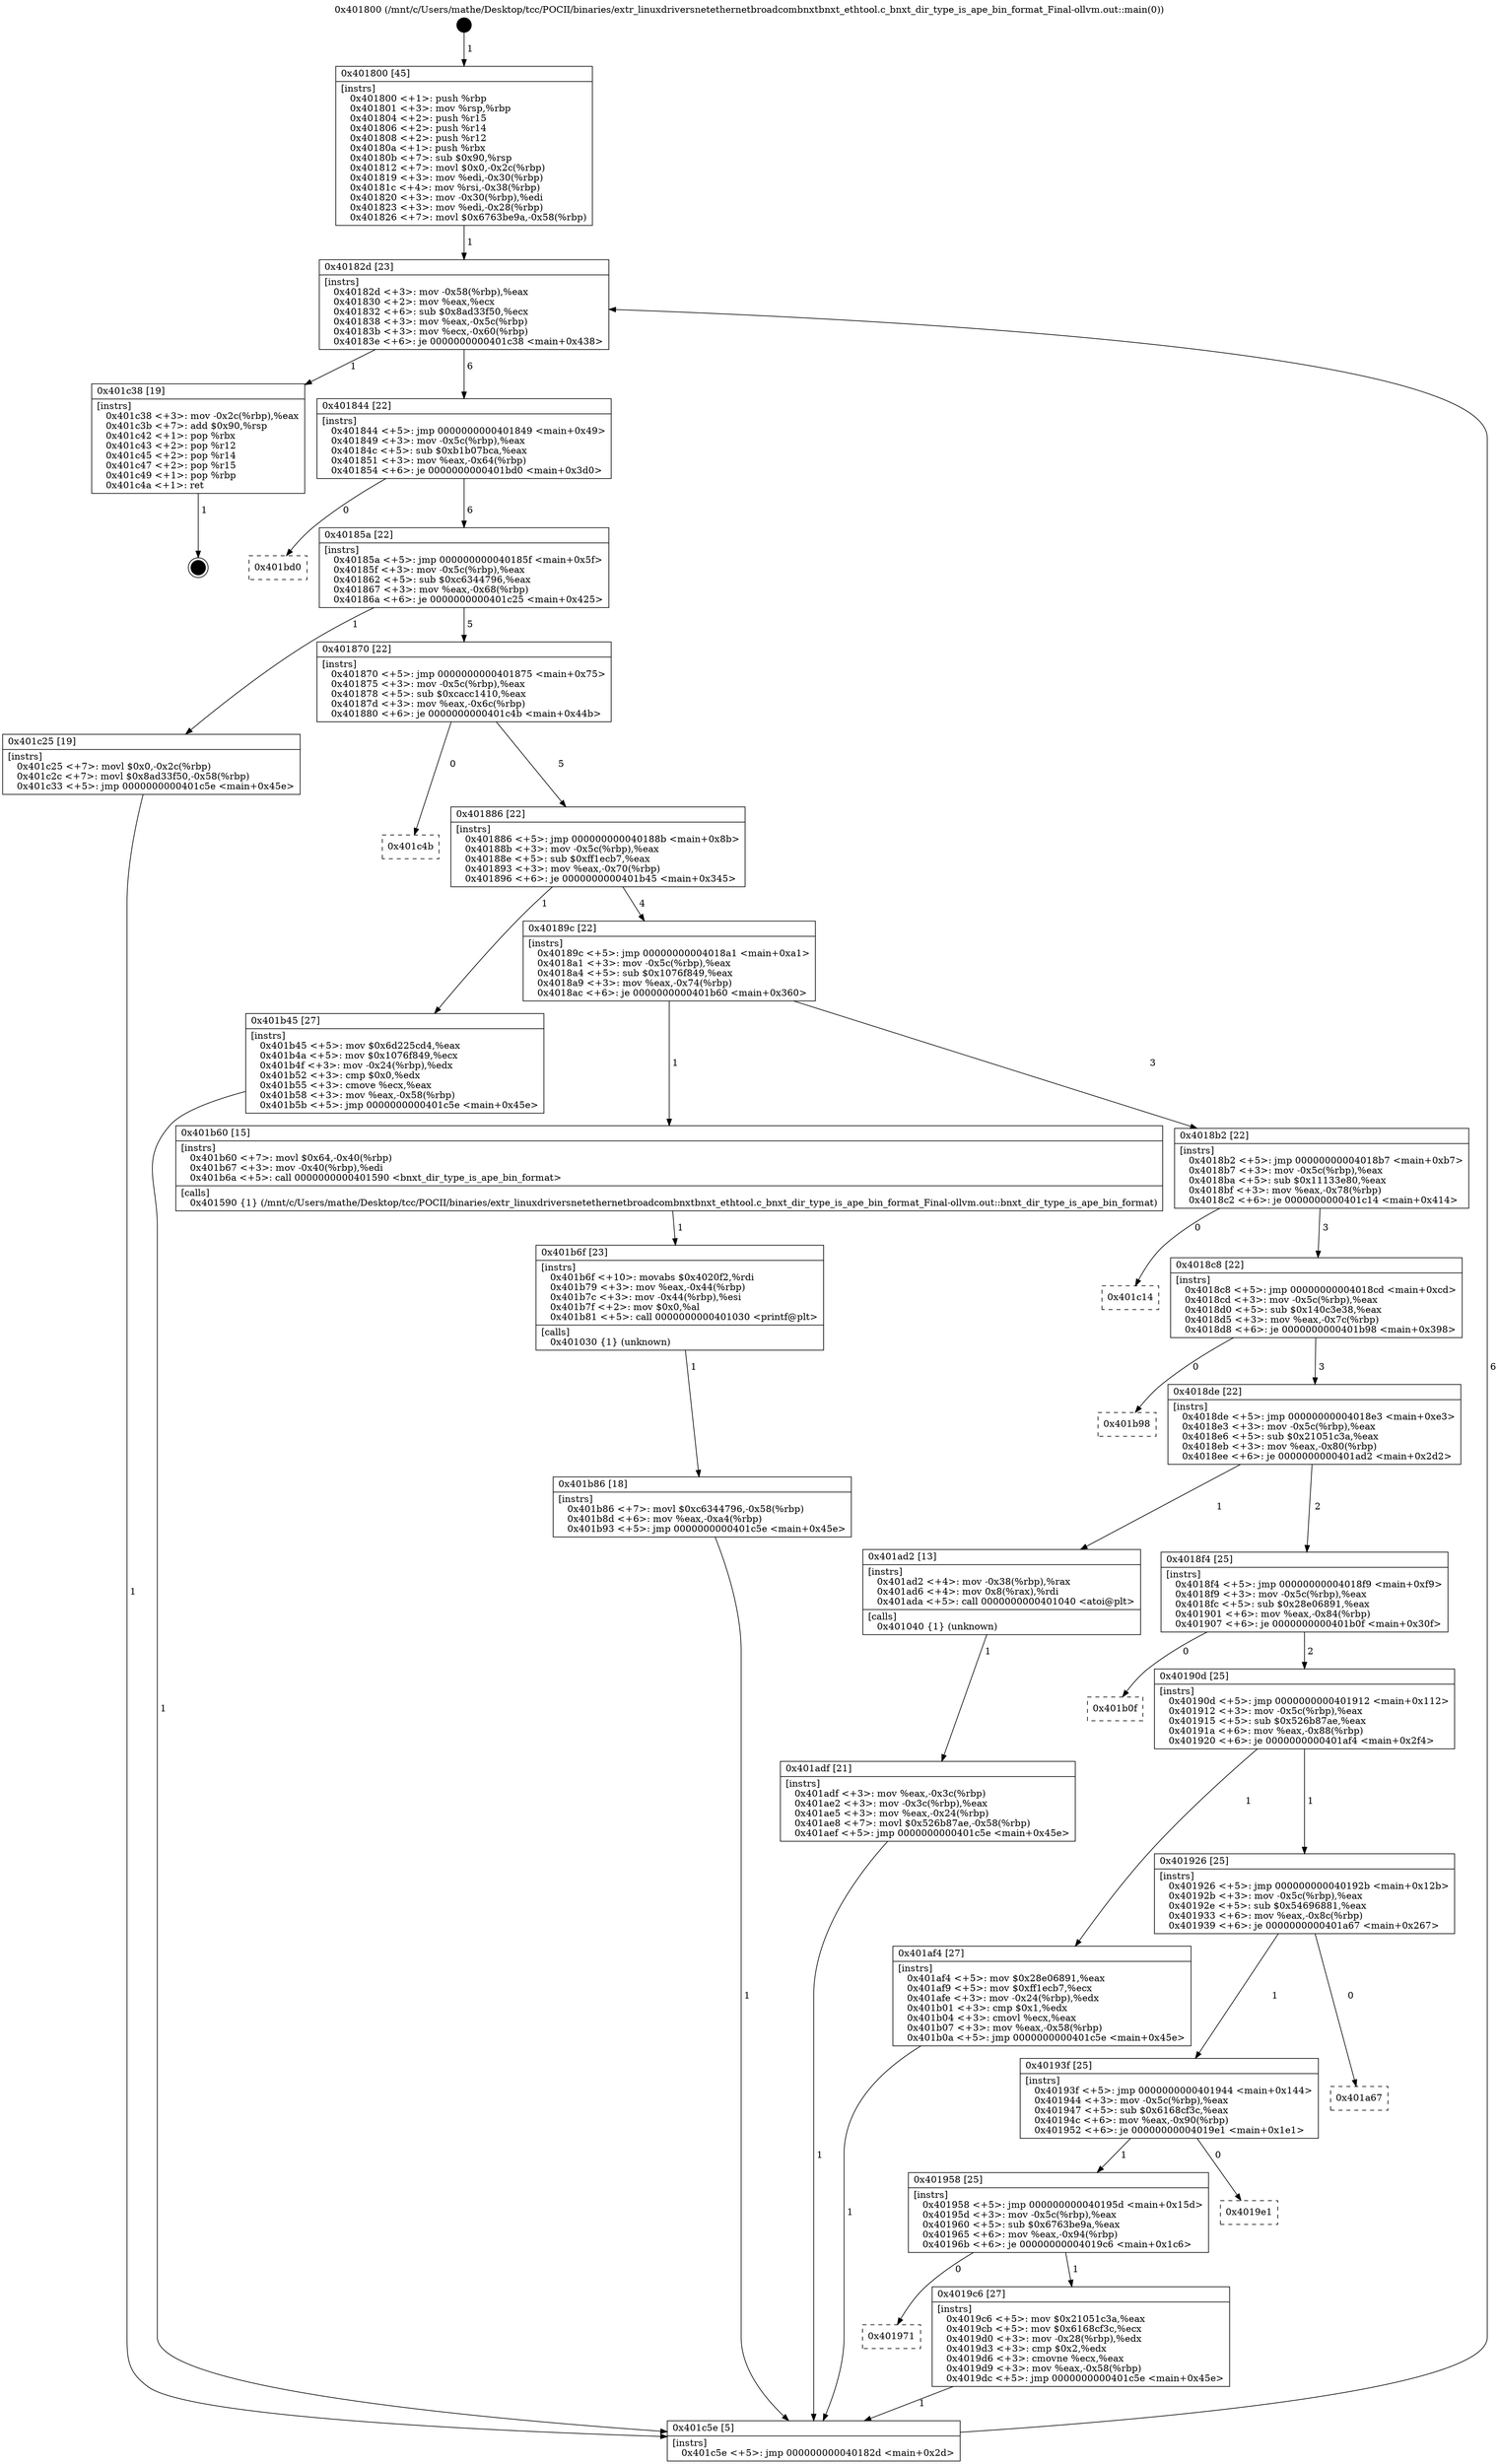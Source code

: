 digraph "0x401800" {
  label = "0x401800 (/mnt/c/Users/mathe/Desktop/tcc/POCII/binaries/extr_linuxdriversnetethernetbroadcombnxtbnxt_ethtool.c_bnxt_dir_type_is_ape_bin_format_Final-ollvm.out::main(0))"
  labelloc = "t"
  node[shape=record]

  Entry [label="",width=0.3,height=0.3,shape=circle,fillcolor=black,style=filled]
  "0x40182d" [label="{
     0x40182d [23]\l
     | [instrs]\l
     &nbsp;&nbsp;0x40182d \<+3\>: mov -0x58(%rbp),%eax\l
     &nbsp;&nbsp;0x401830 \<+2\>: mov %eax,%ecx\l
     &nbsp;&nbsp;0x401832 \<+6\>: sub $0x8ad33f50,%ecx\l
     &nbsp;&nbsp;0x401838 \<+3\>: mov %eax,-0x5c(%rbp)\l
     &nbsp;&nbsp;0x40183b \<+3\>: mov %ecx,-0x60(%rbp)\l
     &nbsp;&nbsp;0x40183e \<+6\>: je 0000000000401c38 \<main+0x438\>\l
  }"]
  "0x401c38" [label="{
     0x401c38 [19]\l
     | [instrs]\l
     &nbsp;&nbsp;0x401c38 \<+3\>: mov -0x2c(%rbp),%eax\l
     &nbsp;&nbsp;0x401c3b \<+7\>: add $0x90,%rsp\l
     &nbsp;&nbsp;0x401c42 \<+1\>: pop %rbx\l
     &nbsp;&nbsp;0x401c43 \<+2\>: pop %r12\l
     &nbsp;&nbsp;0x401c45 \<+2\>: pop %r14\l
     &nbsp;&nbsp;0x401c47 \<+2\>: pop %r15\l
     &nbsp;&nbsp;0x401c49 \<+1\>: pop %rbp\l
     &nbsp;&nbsp;0x401c4a \<+1\>: ret\l
  }"]
  "0x401844" [label="{
     0x401844 [22]\l
     | [instrs]\l
     &nbsp;&nbsp;0x401844 \<+5\>: jmp 0000000000401849 \<main+0x49\>\l
     &nbsp;&nbsp;0x401849 \<+3\>: mov -0x5c(%rbp),%eax\l
     &nbsp;&nbsp;0x40184c \<+5\>: sub $0xb1b07bca,%eax\l
     &nbsp;&nbsp;0x401851 \<+3\>: mov %eax,-0x64(%rbp)\l
     &nbsp;&nbsp;0x401854 \<+6\>: je 0000000000401bd0 \<main+0x3d0\>\l
  }"]
  Exit [label="",width=0.3,height=0.3,shape=circle,fillcolor=black,style=filled,peripheries=2]
  "0x401bd0" [label="{
     0x401bd0\l
  }", style=dashed]
  "0x40185a" [label="{
     0x40185a [22]\l
     | [instrs]\l
     &nbsp;&nbsp;0x40185a \<+5\>: jmp 000000000040185f \<main+0x5f\>\l
     &nbsp;&nbsp;0x40185f \<+3\>: mov -0x5c(%rbp),%eax\l
     &nbsp;&nbsp;0x401862 \<+5\>: sub $0xc6344796,%eax\l
     &nbsp;&nbsp;0x401867 \<+3\>: mov %eax,-0x68(%rbp)\l
     &nbsp;&nbsp;0x40186a \<+6\>: je 0000000000401c25 \<main+0x425\>\l
  }"]
  "0x401b86" [label="{
     0x401b86 [18]\l
     | [instrs]\l
     &nbsp;&nbsp;0x401b86 \<+7\>: movl $0xc6344796,-0x58(%rbp)\l
     &nbsp;&nbsp;0x401b8d \<+6\>: mov %eax,-0xa4(%rbp)\l
     &nbsp;&nbsp;0x401b93 \<+5\>: jmp 0000000000401c5e \<main+0x45e\>\l
  }"]
  "0x401c25" [label="{
     0x401c25 [19]\l
     | [instrs]\l
     &nbsp;&nbsp;0x401c25 \<+7\>: movl $0x0,-0x2c(%rbp)\l
     &nbsp;&nbsp;0x401c2c \<+7\>: movl $0x8ad33f50,-0x58(%rbp)\l
     &nbsp;&nbsp;0x401c33 \<+5\>: jmp 0000000000401c5e \<main+0x45e\>\l
  }"]
  "0x401870" [label="{
     0x401870 [22]\l
     | [instrs]\l
     &nbsp;&nbsp;0x401870 \<+5\>: jmp 0000000000401875 \<main+0x75\>\l
     &nbsp;&nbsp;0x401875 \<+3\>: mov -0x5c(%rbp),%eax\l
     &nbsp;&nbsp;0x401878 \<+5\>: sub $0xcacc1410,%eax\l
     &nbsp;&nbsp;0x40187d \<+3\>: mov %eax,-0x6c(%rbp)\l
     &nbsp;&nbsp;0x401880 \<+6\>: je 0000000000401c4b \<main+0x44b\>\l
  }"]
  "0x401b6f" [label="{
     0x401b6f [23]\l
     | [instrs]\l
     &nbsp;&nbsp;0x401b6f \<+10\>: movabs $0x4020f2,%rdi\l
     &nbsp;&nbsp;0x401b79 \<+3\>: mov %eax,-0x44(%rbp)\l
     &nbsp;&nbsp;0x401b7c \<+3\>: mov -0x44(%rbp),%esi\l
     &nbsp;&nbsp;0x401b7f \<+2\>: mov $0x0,%al\l
     &nbsp;&nbsp;0x401b81 \<+5\>: call 0000000000401030 \<printf@plt\>\l
     | [calls]\l
     &nbsp;&nbsp;0x401030 \{1\} (unknown)\l
  }"]
  "0x401c4b" [label="{
     0x401c4b\l
  }", style=dashed]
  "0x401886" [label="{
     0x401886 [22]\l
     | [instrs]\l
     &nbsp;&nbsp;0x401886 \<+5\>: jmp 000000000040188b \<main+0x8b\>\l
     &nbsp;&nbsp;0x40188b \<+3\>: mov -0x5c(%rbp),%eax\l
     &nbsp;&nbsp;0x40188e \<+5\>: sub $0xff1ecb7,%eax\l
     &nbsp;&nbsp;0x401893 \<+3\>: mov %eax,-0x70(%rbp)\l
     &nbsp;&nbsp;0x401896 \<+6\>: je 0000000000401b45 \<main+0x345\>\l
  }"]
  "0x401adf" [label="{
     0x401adf [21]\l
     | [instrs]\l
     &nbsp;&nbsp;0x401adf \<+3\>: mov %eax,-0x3c(%rbp)\l
     &nbsp;&nbsp;0x401ae2 \<+3\>: mov -0x3c(%rbp),%eax\l
     &nbsp;&nbsp;0x401ae5 \<+3\>: mov %eax,-0x24(%rbp)\l
     &nbsp;&nbsp;0x401ae8 \<+7\>: movl $0x526b87ae,-0x58(%rbp)\l
     &nbsp;&nbsp;0x401aef \<+5\>: jmp 0000000000401c5e \<main+0x45e\>\l
  }"]
  "0x401b45" [label="{
     0x401b45 [27]\l
     | [instrs]\l
     &nbsp;&nbsp;0x401b45 \<+5\>: mov $0x6d225cd4,%eax\l
     &nbsp;&nbsp;0x401b4a \<+5\>: mov $0x1076f849,%ecx\l
     &nbsp;&nbsp;0x401b4f \<+3\>: mov -0x24(%rbp),%edx\l
     &nbsp;&nbsp;0x401b52 \<+3\>: cmp $0x0,%edx\l
     &nbsp;&nbsp;0x401b55 \<+3\>: cmove %ecx,%eax\l
     &nbsp;&nbsp;0x401b58 \<+3\>: mov %eax,-0x58(%rbp)\l
     &nbsp;&nbsp;0x401b5b \<+5\>: jmp 0000000000401c5e \<main+0x45e\>\l
  }"]
  "0x40189c" [label="{
     0x40189c [22]\l
     | [instrs]\l
     &nbsp;&nbsp;0x40189c \<+5\>: jmp 00000000004018a1 \<main+0xa1\>\l
     &nbsp;&nbsp;0x4018a1 \<+3\>: mov -0x5c(%rbp),%eax\l
     &nbsp;&nbsp;0x4018a4 \<+5\>: sub $0x1076f849,%eax\l
     &nbsp;&nbsp;0x4018a9 \<+3\>: mov %eax,-0x74(%rbp)\l
     &nbsp;&nbsp;0x4018ac \<+6\>: je 0000000000401b60 \<main+0x360\>\l
  }"]
  "0x401800" [label="{
     0x401800 [45]\l
     | [instrs]\l
     &nbsp;&nbsp;0x401800 \<+1\>: push %rbp\l
     &nbsp;&nbsp;0x401801 \<+3\>: mov %rsp,%rbp\l
     &nbsp;&nbsp;0x401804 \<+2\>: push %r15\l
     &nbsp;&nbsp;0x401806 \<+2\>: push %r14\l
     &nbsp;&nbsp;0x401808 \<+2\>: push %r12\l
     &nbsp;&nbsp;0x40180a \<+1\>: push %rbx\l
     &nbsp;&nbsp;0x40180b \<+7\>: sub $0x90,%rsp\l
     &nbsp;&nbsp;0x401812 \<+7\>: movl $0x0,-0x2c(%rbp)\l
     &nbsp;&nbsp;0x401819 \<+3\>: mov %edi,-0x30(%rbp)\l
     &nbsp;&nbsp;0x40181c \<+4\>: mov %rsi,-0x38(%rbp)\l
     &nbsp;&nbsp;0x401820 \<+3\>: mov -0x30(%rbp),%edi\l
     &nbsp;&nbsp;0x401823 \<+3\>: mov %edi,-0x28(%rbp)\l
     &nbsp;&nbsp;0x401826 \<+7\>: movl $0x6763be9a,-0x58(%rbp)\l
  }"]
  "0x401b60" [label="{
     0x401b60 [15]\l
     | [instrs]\l
     &nbsp;&nbsp;0x401b60 \<+7\>: movl $0x64,-0x40(%rbp)\l
     &nbsp;&nbsp;0x401b67 \<+3\>: mov -0x40(%rbp),%edi\l
     &nbsp;&nbsp;0x401b6a \<+5\>: call 0000000000401590 \<bnxt_dir_type_is_ape_bin_format\>\l
     | [calls]\l
     &nbsp;&nbsp;0x401590 \{1\} (/mnt/c/Users/mathe/Desktop/tcc/POCII/binaries/extr_linuxdriversnetethernetbroadcombnxtbnxt_ethtool.c_bnxt_dir_type_is_ape_bin_format_Final-ollvm.out::bnxt_dir_type_is_ape_bin_format)\l
  }"]
  "0x4018b2" [label="{
     0x4018b2 [22]\l
     | [instrs]\l
     &nbsp;&nbsp;0x4018b2 \<+5\>: jmp 00000000004018b7 \<main+0xb7\>\l
     &nbsp;&nbsp;0x4018b7 \<+3\>: mov -0x5c(%rbp),%eax\l
     &nbsp;&nbsp;0x4018ba \<+5\>: sub $0x11133e80,%eax\l
     &nbsp;&nbsp;0x4018bf \<+3\>: mov %eax,-0x78(%rbp)\l
     &nbsp;&nbsp;0x4018c2 \<+6\>: je 0000000000401c14 \<main+0x414\>\l
  }"]
  "0x401c5e" [label="{
     0x401c5e [5]\l
     | [instrs]\l
     &nbsp;&nbsp;0x401c5e \<+5\>: jmp 000000000040182d \<main+0x2d\>\l
  }"]
  "0x401c14" [label="{
     0x401c14\l
  }", style=dashed]
  "0x4018c8" [label="{
     0x4018c8 [22]\l
     | [instrs]\l
     &nbsp;&nbsp;0x4018c8 \<+5\>: jmp 00000000004018cd \<main+0xcd\>\l
     &nbsp;&nbsp;0x4018cd \<+3\>: mov -0x5c(%rbp),%eax\l
     &nbsp;&nbsp;0x4018d0 \<+5\>: sub $0x140c3e38,%eax\l
     &nbsp;&nbsp;0x4018d5 \<+3\>: mov %eax,-0x7c(%rbp)\l
     &nbsp;&nbsp;0x4018d8 \<+6\>: je 0000000000401b98 \<main+0x398\>\l
  }"]
  "0x401971" [label="{
     0x401971\l
  }", style=dashed]
  "0x401b98" [label="{
     0x401b98\l
  }", style=dashed]
  "0x4018de" [label="{
     0x4018de [22]\l
     | [instrs]\l
     &nbsp;&nbsp;0x4018de \<+5\>: jmp 00000000004018e3 \<main+0xe3\>\l
     &nbsp;&nbsp;0x4018e3 \<+3\>: mov -0x5c(%rbp),%eax\l
     &nbsp;&nbsp;0x4018e6 \<+5\>: sub $0x21051c3a,%eax\l
     &nbsp;&nbsp;0x4018eb \<+3\>: mov %eax,-0x80(%rbp)\l
     &nbsp;&nbsp;0x4018ee \<+6\>: je 0000000000401ad2 \<main+0x2d2\>\l
  }"]
  "0x4019c6" [label="{
     0x4019c6 [27]\l
     | [instrs]\l
     &nbsp;&nbsp;0x4019c6 \<+5\>: mov $0x21051c3a,%eax\l
     &nbsp;&nbsp;0x4019cb \<+5\>: mov $0x6168cf3c,%ecx\l
     &nbsp;&nbsp;0x4019d0 \<+3\>: mov -0x28(%rbp),%edx\l
     &nbsp;&nbsp;0x4019d3 \<+3\>: cmp $0x2,%edx\l
     &nbsp;&nbsp;0x4019d6 \<+3\>: cmovne %ecx,%eax\l
     &nbsp;&nbsp;0x4019d9 \<+3\>: mov %eax,-0x58(%rbp)\l
     &nbsp;&nbsp;0x4019dc \<+5\>: jmp 0000000000401c5e \<main+0x45e\>\l
  }"]
  "0x401ad2" [label="{
     0x401ad2 [13]\l
     | [instrs]\l
     &nbsp;&nbsp;0x401ad2 \<+4\>: mov -0x38(%rbp),%rax\l
     &nbsp;&nbsp;0x401ad6 \<+4\>: mov 0x8(%rax),%rdi\l
     &nbsp;&nbsp;0x401ada \<+5\>: call 0000000000401040 \<atoi@plt\>\l
     | [calls]\l
     &nbsp;&nbsp;0x401040 \{1\} (unknown)\l
  }"]
  "0x4018f4" [label="{
     0x4018f4 [25]\l
     | [instrs]\l
     &nbsp;&nbsp;0x4018f4 \<+5\>: jmp 00000000004018f9 \<main+0xf9\>\l
     &nbsp;&nbsp;0x4018f9 \<+3\>: mov -0x5c(%rbp),%eax\l
     &nbsp;&nbsp;0x4018fc \<+5\>: sub $0x28e06891,%eax\l
     &nbsp;&nbsp;0x401901 \<+6\>: mov %eax,-0x84(%rbp)\l
     &nbsp;&nbsp;0x401907 \<+6\>: je 0000000000401b0f \<main+0x30f\>\l
  }"]
  "0x401958" [label="{
     0x401958 [25]\l
     | [instrs]\l
     &nbsp;&nbsp;0x401958 \<+5\>: jmp 000000000040195d \<main+0x15d\>\l
     &nbsp;&nbsp;0x40195d \<+3\>: mov -0x5c(%rbp),%eax\l
     &nbsp;&nbsp;0x401960 \<+5\>: sub $0x6763be9a,%eax\l
     &nbsp;&nbsp;0x401965 \<+6\>: mov %eax,-0x94(%rbp)\l
     &nbsp;&nbsp;0x40196b \<+6\>: je 00000000004019c6 \<main+0x1c6\>\l
  }"]
  "0x401b0f" [label="{
     0x401b0f\l
  }", style=dashed]
  "0x40190d" [label="{
     0x40190d [25]\l
     | [instrs]\l
     &nbsp;&nbsp;0x40190d \<+5\>: jmp 0000000000401912 \<main+0x112\>\l
     &nbsp;&nbsp;0x401912 \<+3\>: mov -0x5c(%rbp),%eax\l
     &nbsp;&nbsp;0x401915 \<+5\>: sub $0x526b87ae,%eax\l
     &nbsp;&nbsp;0x40191a \<+6\>: mov %eax,-0x88(%rbp)\l
     &nbsp;&nbsp;0x401920 \<+6\>: je 0000000000401af4 \<main+0x2f4\>\l
  }"]
  "0x4019e1" [label="{
     0x4019e1\l
  }", style=dashed]
  "0x401af4" [label="{
     0x401af4 [27]\l
     | [instrs]\l
     &nbsp;&nbsp;0x401af4 \<+5\>: mov $0x28e06891,%eax\l
     &nbsp;&nbsp;0x401af9 \<+5\>: mov $0xff1ecb7,%ecx\l
     &nbsp;&nbsp;0x401afe \<+3\>: mov -0x24(%rbp),%edx\l
     &nbsp;&nbsp;0x401b01 \<+3\>: cmp $0x1,%edx\l
     &nbsp;&nbsp;0x401b04 \<+3\>: cmovl %ecx,%eax\l
     &nbsp;&nbsp;0x401b07 \<+3\>: mov %eax,-0x58(%rbp)\l
     &nbsp;&nbsp;0x401b0a \<+5\>: jmp 0000000000401c5e \<main+0x45e\>\l
  }"]
  "0x401926" [label="{
     0x401926 [25]\l
     | [instrs]\l
     &nbsp;&nbsp;0x401926 \<+5\>: jmp 000000000040192b \<main+0x12b\>\l
     &nbsp;&nbsp;0x40192b \<+3\>: mov -0x5c(%rbp),%eax\l
     &nbsp;&nbsp;0x40192e \<+5\>: sub $0x54696881,%eax\l
     &nbsp;&nbsp;0x401933 \<+6\>: mov %eax,-0x8c(%rbp)\l
     &nbsp;&nbsp;0x401939 \<+6\>: je 0000000000401a67 \<main+0x267\>\l
  }"]
  "0x40193f" [label="{
     0x40193f [25]\l
     | [instrs]\l
     &nbsp;&nbsp;0x40193f \<+5\>: jmp 0000000000401944 \<main+0x144\>\l
     &nbsp;&nbsp;0x401944 \<+3\>: mov -0x5c(%rbp),%eax\l
     &nbsp;&nbsp;0x401947 \<+5\>: sub $0x6168cf3c,%eax\l
     &nbsp;&nbsp;0x40194c \<+6\>: mov %eax,-0x90(%rbp)\l
     &nbsp;&nbsp;0x401952 \<+6\>: je 00000000004019e1 \<main+0x1e1\>\l
  }"]
  "0x401a67" [label="{
     0x401a67\l
  }", style=dashed]
  Entry -> "0x401800" [label=" 1"]
  "0x40182d" -> "0x401c38" [label=" 1"]
  "0x40182d" -> "0x401844" [label=" 6"]
  "0x401c38" -> Exit [label=" 1"]
  "0x401844" -> "0x401bd0" [label=" 0"]
  "0x401844" -> "0x40185a" [label=" 6"]
  "0x401c25" -> "0x401c5e" [label=" 1"]
  "0x40185a" -> "0x401c25" [label=" 1"]
  "0x40185a" -> "0x401870" [label=" 5"]
  "0x401b86" -> "0x401c5e" [label=" 1"]
  "0x401870" -> "0x401c4b" [label=" 0"]
  "0x401870" -> "0x401886" [label=" 5"]
  "0x401b6f" -> "0x401b86" [label=" 1"]
  "0x401886" -> "0x401b45" [label=" 1"]
  "0x401886" -> "0x40189c" [label=" 4"]
  "0x401b60" -> "0x401b6f" [label=" 1"]
  "0x40189c" -> "0x401b60" [label=" 1"]
  "0x40189c" -> "0x4018b2" [label=" 3"]
  "0x401b45" -> "0x401c5e" [label=" 1"]
  "0x4018b2" -> "0x401c14" [label=" 0"]
  "0x4018b2" -> "0x4018c8" [label=" 3"]
  "0x401af4" -> "0x401c5e" [label=" 1"]
  "0x4018c8" -> "0x401b98" [label=" 0"]
  "0x4018c8" -> "0x4018de" [label=" 3"]
  "0x401adf" -> "0x401c5e" [label=" 1"]
  "0x4018de" -> "0x401ad2" [label=" 1"]
  "0x4018de" -> "0x4018f4" [label=" 2"]
  "0x401ad2" -> "0x401adf" [label=" 1"]
  "0x4018f4" -> "0x401b0f" [label=" 0"]
  "0x4018f4" -> "0x40190d" [label=" 2"]
  "0x401800" -> "0x40182d" [label=" 1"]
  "0x40190d" -> "0x401af4" [label=" 1"]
  "0x40190d" -> "0x401926" [label=" 1"]
  "0x4019c6" -> "0x401c5e" [label=" 1"]
  "0x401926" -> "0x401a67" [label=" 0"]
  "0x401926" -> "0x40193f" [label=" 1"]
  "0x401958" -> "0x401971" [label=" 0"]
  "0x40193f" -> "0x4019e1" [label=" 0"]
  "0x40193f" -> "0x401958" [label=" 1"]
  "0x401c5e" -> "0x40182d" [label=" 6"]
  "0x401958" -> "0x4019c6" [label=" 1"]
}
